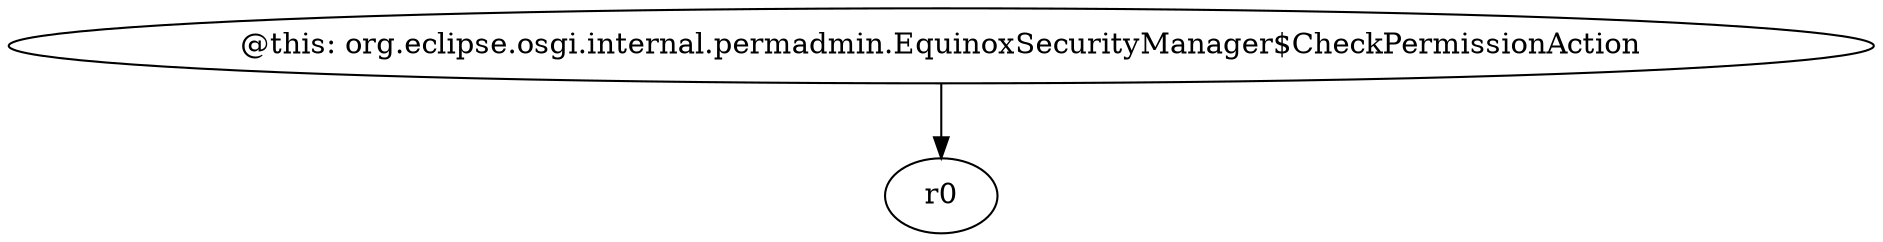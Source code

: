 digraph g {
0[label="@this: org.eclipse.osgi.internal.permadmin.EquinoxSecurityManager$CheckPermissionAction"]
1[label="r0"]
0->1[label=""]
}